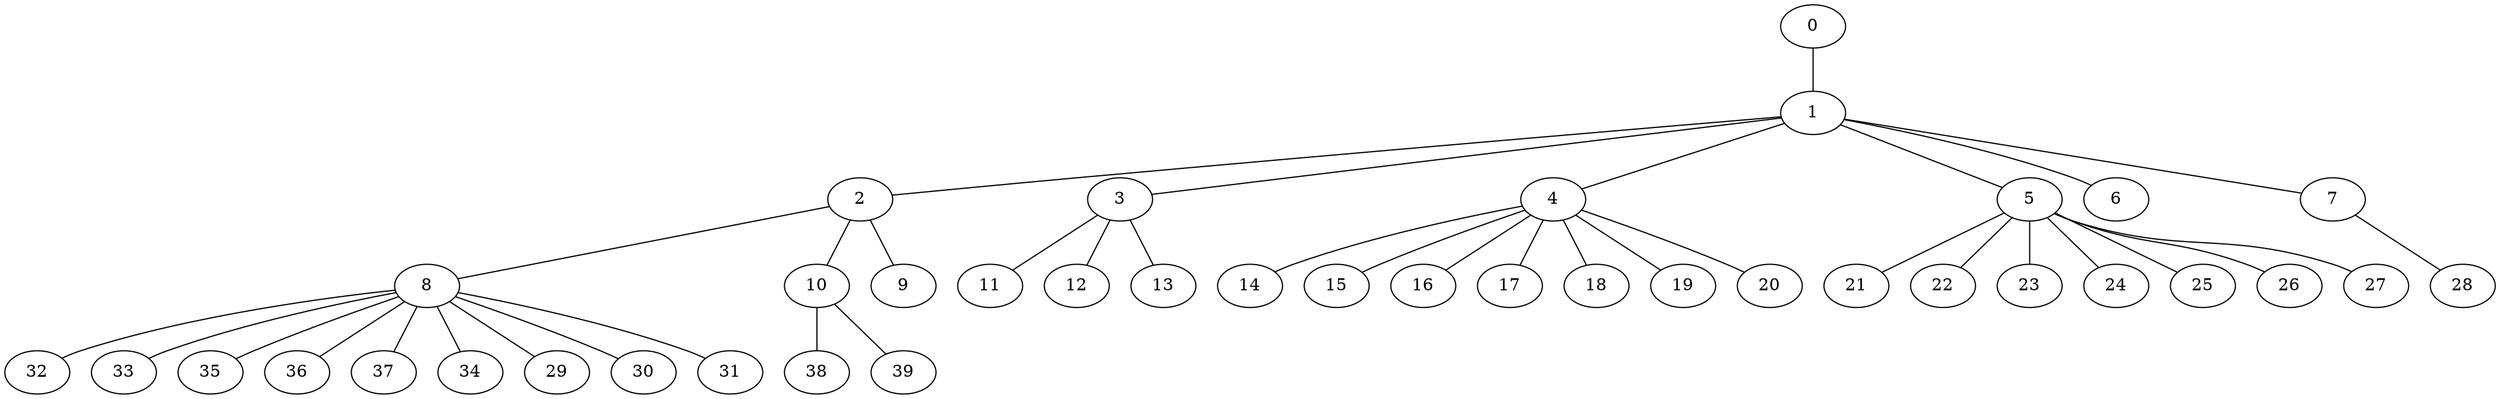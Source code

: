 
graph graphname {
    0 -- 1
1 -- 2
1 -- 3
1 -- 4
1 -- 5
1 -- 6
1 -- 7
2 -- 8
2 -- 10
2 -- 9
3 -- 11
3 -- 12
3 -- 13
4 -- 14
4 -- 15
4 -- 16
4 -- 17
4 -- 18
4 -- 19
4 -- 20
5 -- 21
5 -- 22
5 -- 23
5 -- 24
5 -- 25
5 -- 26
5 -- 27
7 -- 28
8 -- 32
8 -- 33
8 -- 35
8 -- 36
8 -- 37
8 -- 34
8 -- 29
8 -- 30
8 -- 31
10 -- 38
10 -- 39

}
